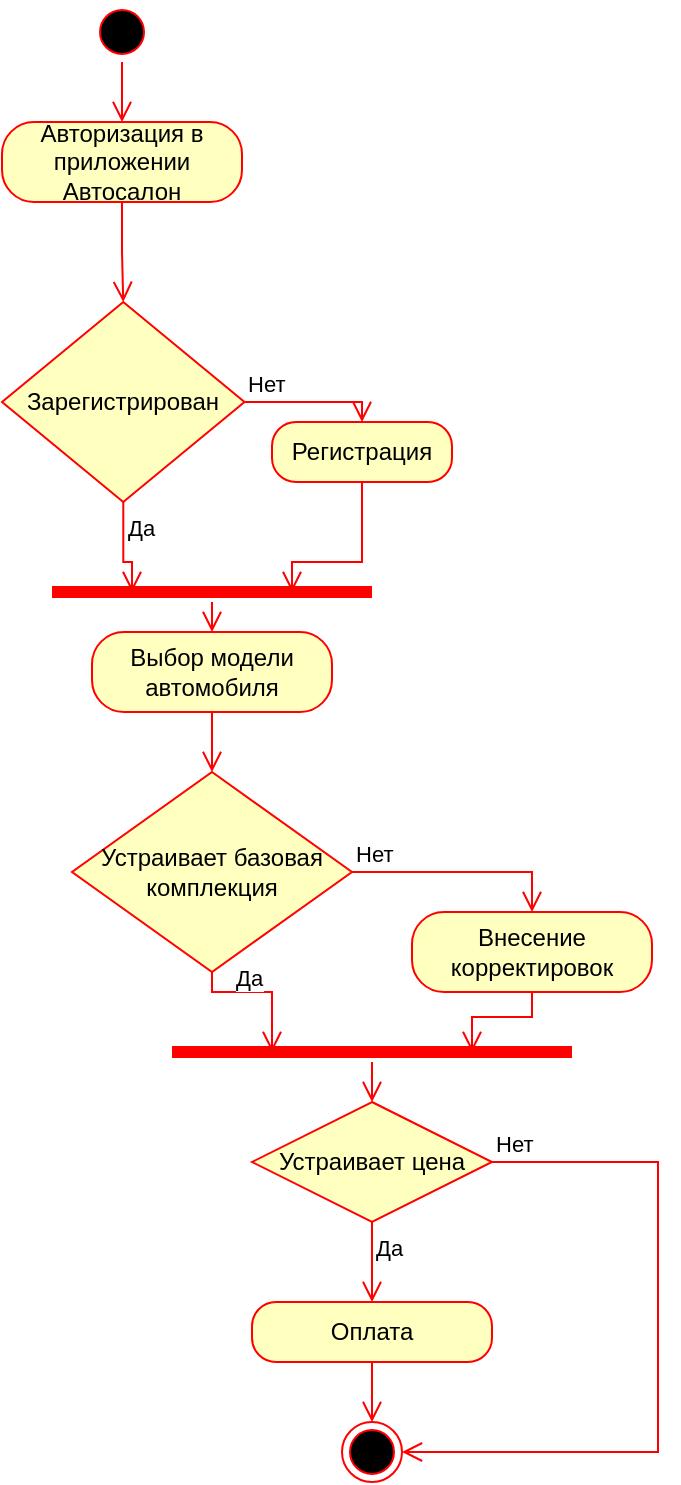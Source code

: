 <mxfile version="21.1.2" type="device">
  <diagram name="Страница 1" id="BbdG7mygYh8A6TDlWJNs">
    <mxGraphModel dx="1843" dy="784" grid="1" gridSize="10" guides="1" tooltips="1" connect="1" arrows="1" fold="1" page="1" pageScale="1" pageWidth="827" pageHeight="1169" math="0" shadow="0">
      <root>
        <mxCell id="0" />
        <mxCell id="1" parent="0" />
        <mxCell id="ujmlYbvORe3f02MN1b6I-2" value="" style="ellipse;html=1;shape=startState;fillColor=#000000;strokeColor=#ff0000;" vertex="1" parent="1">
          <mxGeometry x="130" y="40" width="30" height="30" as="geometry" />
        </mxCell>
        <mxCell id="ujmlYbvORe3f02MN1b6I-3" value="" style="edgeStyle=orthogonalEdgeStyle;html=1;verticalAlign=bottom;endArrow=open;endSize=8;strokeColor=#ff0000;rounded=0;entryX=0.5;entryY=0;entryDx=0;entryDy=0;" edge="1" source="ujmlYbvORe3f02MN1b6I-2" parent="1" target="ujmlYbvORe3f02MN1b6I-4">
          <mxGeometry relative="1" as="geometry">
            <mxPoint x="145" y="150" as="targetPoint" />
          </mxGeometry>
        </mxCell>
        <mxCell id="ujmlYbvORe3f02MN1b6I-4" value="Авторизация в приложении Автосалон" style="rounded=1;whiteSpace=wrap;html=1;arcSize=40;fontColor=#000000;fillColor=#ffffc0;strokeColor=#ff0000;" vertex="1" parent="1">
          <mxGeometry x="85" y="100" width="120" height="40" as="geometry" />
        </mxCell>
        <mxCell id="ujmlYbvORe3f02MN1b6I-5" value="" style="edgeStyle=orthogonalEdgeStyle;html=1;verticalAlign=bottom;endArrow=open;endSize=8;strokeColor=#ff0000;rounded=0;entryX=0.5;entryY=0;entryDx=0;entryDy=0;" edge="1" source="ujmlYbvORe3f02MN1b6I-4" parent="1" target="ujmlYbvORe3f02MN1b6I-6">
          <mxGeometry relative="1" as="geometry">
            <mxPoint x="145" y="190" as="targetPoint" />
          </mxGeometry>
        </mxCell>
        <mxCell id="ujmlYbvORe3f02MN1b6I-6" value="Зарегистрирован" style="rhombus;whiteSpace=wrap;html=1;fontColor=#000000;fillColor=#ffffc0;strokeColor=#ff0000;" vertex="1" parent="1">
          <mxGeometry x="85" y="190" width="121.25" height="100" as="geometry" />
        </mxCell>
        <mxCell id="ujmlYbvORe3f02MN1b6I-7" value="Нет" style="edgeStyle=orthogonalEdgeStyle;html=1;align=left;verticalAlign=bottom;endArrow=open;endSize=8;strokeColor=#ff0000;rounded=0;entryX=0.5;entryY=0;entryDx=0;entryDy=0;" edge="1" source="ujmlYbvORe3f02MN1b6I-6" parent="1" target="ujmlYbvORe3f02MN1b6I-9">
          <mxGeometry x="-1" relative="1" as="geometry">
            <mxPoint x="280" y="220" as="targetPoint" />
          </mxGeometry>
        </mxCell>
        <mxCell id="ujmlYbvORe3f02MN1b6I-8" value="Да" style="edgeStyle=orthogonalEdgeStyle;html=1;align=left;verticalAlign=top;endArrow=open;endSize=8;strokeColor=#ff0000;rounded=0;entryX=0.25;entryY=0.5;entryDx=0;entryDy=0;entryPerimeter=0;" edge="1" source="ujmlYbvORe3f02MN1b6I-6" parent="1" target="ujmlYbvORe3f02MN1b6I-15">
          <mxGeometry x="-1" relative="1" as="geometry">
            <mxPoint x="145" y="370" as="targetPoint" />
            <Array as="points">
              <mxPoint x="146" y="320" />
              <mxPoint x="150" y="320" />
            </Array>
          </mxGeometry>
        </mxCell>
        <mxCell id="ujmlYbvORe3f02MN1b6I-9" value="Регистрация" style="rounded=1;whiteSpace=wrap;html=1;arcSize=40;fontColor=#000000;fillColor=#ffffc0;strokeColor=#ff0000;" vertex="1" parent="1">
          <mxGeometry x="220" y="250" width="90" height="30" as="geometry" />
        </mxCell>
        <mxCell id="ujmlYbvORe3f02MN1b6I-10" value="" style="edgeStyle=orthogonalEdgeStyle;html=1;verticalAlign=bottom;endArrow=open;endSize=8;strokeColor=#ff0000;rounded=0;entryX=0.75;entryY=0.5;entryDx=0;entryDy=0;entryPerimeter=0;" edge="1" source="ujmlYbvORe3f02MN1b6I-9" parent="1" target="ujmlYbvORe3f02MN1b6I-15">
          <mxGeometry relative="1" as="geometry">
            <mxPoint x="265" y="360" as="targetPoint" />
            <Array as="points">
              <mxPoint x="265" y="320" />
              <mxPoint x="230" y="320" />
            </Array>
          </mxGeometry>
        </mxCell>
        <mxCell id="ujmlYbvORe3f02MN1b6I-15" value="" style="shape=line;html=1;strokeWidth=6;strokeColor=#ff0000;" vertex="1" parent="1">
          <mxGeometry x="110" y="330" width="160" height="10" as="geometry" />
        </mxCell>
        <mxCell id="ujmlYbvORe3f02MN1b6I-16" value="" style="edgeStyle=orthogonalEdgeStyle;html=1;verticalAlign=bottom;endArrow=open;endSize=8;strokeColor=#ff0000;rounded=0;entryX=0.5;entryY=0;entryDx=0;entryDy=0;" edge="1" source="ujmlYbvORe3f02MN1b6I-15" parent="1" target="ujmlYbvORe3f02MN1b6I-17">
          <mxGeometry relative="1" as="geometry">
            <mxPoint x="210" y="450" as="targetPoint" />
          </mxGeometry>
        </mxCell>
        <mxCell id="ujmlYbvORe3f02MN1b6I-17" value="Выбор модели автомобиля" style="rounded=1;whiteSpace=wrap;html=1;arcSize=40;fontColor=#000000;fillColor=#ffffc0;strokeColor=#ff0000;" vertex="1" parent="1">
          <mxGeometry x="130" y="355" width="120" height="40" as="geometry" />
        </mxCell>
        <mxCell id="ujmlYbvORe3f02MN1b6I-18" value="" style="edgeStyle=orthogonalEdgeStyle;html=1;verticalAlign=bottom;endArrow=open;endSize=8;strokeColor=#ff0000;rounded=0;entryX=0.5;entryY=0;entryDx=0;entryDy=0;" edge="1" source="ujmlYbvORe3f02MN1b6I-17" parent="1" target="ujmlYbvORe3f02MN1b6I-19">
          <mxGeometry relative="1" as="geometry">
            <mxPoint x="190" y="425" as="targetPoint" />
          </mxGeometry>
        </mxCell>
        <mxCell id="ujmlYbvORe3f02MN1b6I-19" value="Устраивает базовая комплекция" style="rhombus;whiteSpace=wrap;html=1;fontColor=#000000;fillColor=#ffffc0;strokeColor=#ff0000;" vertex="1" parent="1">
          <mxGeometry x="120" y="425" width="140" height="100" as="geometry" />
        </mxCell>
        <mxCell id="ujmlYbvORe3f02MN1b6I-20" value="Нет" style="edgeStyle=orthogonalEdgeStyle;html=1;align=left;verticalAlign=bottom;endArrow=open;endSize=8;strokeColor=#ff0000;rounded=0;entryX=0.5;entryY=0;entryDx=0;entryDy=0;" edge="1" source="ujmlYbvORe3f02MN1b6I-19" parent="1" target="ujmlYbvORe3f02MN1b6I-22">
          <mxGeometry x="-1" relative="1" as="geometry">
            <mxPoint x="450" y="455" as="targetPoint" />
            <Array as="points">
              <mxPoint x="350" y="475" />
            </Array>
          </mxGeometry>
        </mxCell>
        <mxCell id="ujmlYbvORe3f02MN1b6I-21" value="Да" style="edgeStyle=orthogonalEdgeStyle;html=1;align=left;verticalAlign=top;endArrow=open;endSize=8;strokeColor=#ff0000;rounded=0;entryX=0.25;entryY=0.5;entryDx=0;entryDy=0;entryPerimeter=0;" edge="1" source="ujmlYbvORe3f02MN1b6I-19" parent="1" target="ujmlYbvORe3f02MN1b6I-24">
          <mxGeometry x="-1" y="14" relative="1" as="geometry">
            <mxPoint x="190" y="585" as="targetPoint" />
            <Array as="points">
              <mxPoint x="190" y="535" />
              <mxPoint x="220" y="535" />
            </Array>
            <mxPoint x="-4" y="-10" as="offset" />
          </mxGeometry>
        </mxCell>
        <mxCell id="ujmlYbvORe3f02MN1b6I-22" value="Внесение корректировок" style="rounded=1;whiteSpace=wrap;html=1;arcSize=40;fontColor=#000000;fillColor=#ffffc0;strokeColor=#ff0000;" vertex="1" parent="1">
          <mxGeometry x="290" y="495" width="120" height="40" as="geometry" />
        </mxCell>
        <mxCell id="ujmlYbvORe3f02MN1b6I-23" value="" style="edgeStyle=orthogonalEdgeStyle;html=1;verticalAlign=bottom;endArrow=open;endSize=8;strokeColor=#ff0000;rounded=0;entryX=0.75;entryY=0.5;entryDx=0;entryDy=0;entryPerimeter=0;" edge="1" source="ujmlYbvORe3f02MN1b6I-22" parent="1" target="ujmlYbvORe3f02MN1b6I-24">
          <mxGeometry relative="1" as="geometry">
            <mxPoint x="350" y="585" as="targetPoint" />
          </mxGeometry>
        </mxCell>
        <mxCell id="ujmlYbvORe3f02MN1b6I-24" value="" style="shape=line;html=1;strokeWidth=6;strokeColor=#ff0000;" vertex="1" parent="1">
          <mxGeometry x="170" y="560" width="200" height="10" as="geometry" />
        </mxCell>
        <mxCell id="ujmlYbvORe3f02MN1b6I-25" value="" style="edgeStyle=orthogonalEdgeStyle;html=1;verticalAlign=bottom;endArrow=open;endSize=8;strokeColor=#ff0000;rounded=0;entryX=0.5;entryY=0;entryDx=0;entryDy=0;" edge="1" source="ujmlYbvORe3f02MN1b6I-24" parent="1" target="ujmlYbvORe3f02MN1b6I-26">
          <mxGeometry relative="1" as="geometry">
            <mxPoint x="270" y="610" as="targetPoint" />
          </mxGeometry>
        </mxCell>
        <mxCell id="ujmlYbvORe3f02MN1b6I-26" value="Устраивает цена" style="rhombus;whiteSpace=wrap;html=1;fontColor=#000000;fillColor=#ffffc0;strokeColor=#ff0000;" vertex="1" parent="1">
          <mxGeometry x="210" y="590" width="120" height="60" as="geometry" />
        </mxCell>
        <mxCell id="ujmlYbvORe3f02MN1b6I-27" value="Нет" style="edgeStyle=orthogonalEdgeStyle;html=1;align=left;verticalAlign=bottom;endArrow=open;endSize=8;strokeColor=#ff0000;rounded=0;entryX=1;entryY=0.5;entryDx=0;entryDy=0;" edge="1" source="ujmlYbvORe3f02MN1b6I-26" parent="1" target="ujmlYbvORe3f02MN1b6I-35">
          <mxGeometry x="-1" relative="1" as="geometry">
            <mxPoint x="413" y="630" as="targetPoint" />
            <Array as="points">
              <mxPoint x="413" y="620" />
              <mxPoint x="413" y="765" />
            </Array>
          </mxGeometry>
        </mxCell>
        <mxCell id="ujmlYbvORe3f02MN1b6I-28" value="Да" style="edgeStyle=orthogonalEdgeStyle;html=1;align=left;verticalAlign=top;endArrow=open;endSize=8;strokeColor=#ff0000;rounded=0;entryX=0.5;entryY=0;entryDx=0;entryDy=0;" edge="1" source="ujmlYbvORe3f02MN1b6I-26" parent="1" target="ujmlYbvORe3f02MN1b6I-33">
          <mxGeometry x="-1" relative="1" as="geometry">
            <mxPoint x="307.5" y="735" as="targetPoint" />
            <Array as="points" />
          </mxGeometry>
        </mxCell>
        <mxCell id="ujmlYbvORe3f02MN1b6I-33" value="Оплата" style="rounded=1;whiteSpace=wrap;html=1;arcSize=40;fontColor=#000000;fillColor=#ffffc0;strokeColor=#ff0000;" vertex="1" parent="1">
          <mxGeometry x="210" y="690" width="120" height="30" as="geometry" />
        </mxCell>
        <mxCell id="ujmlYbvORe3f02MN1b6I-34" value="" style="edgeStyle=orthogonalEdgeStyle;html=1;verticalAlign=bottom;endArrow=open;endSize=8;strokeColor=#ff0000;rounded=0;entryX=0.5;entryY=0;entryDx=0;entryDy=0;" edge="1" source="ujmlYbvORe3f02MN1b6I-33" parent="1" target="ujmlYbvORe3f02MN1b6I-35">
          <mxGeometry relative="1" as="geometry">
            <mxPoint x="270" y="780" as="targetPoint" />
            <Array as="points" />
          </mxGeometry>
        </mxCell>
        <mxCell id="ujmlYbvORe3f02MN1b6I-35" value="" style="ellipse;html=1;shape=endState;fillColor=#000000;strokeColor=#ff0000;" vertex="1" parent="1">
          <mxGeometry x="255" y="750" width="30" height="30" as="geometry" />
        </mxCell>
      </root>
    </mxGraphModel>
  </diagram>
</mxfile>
